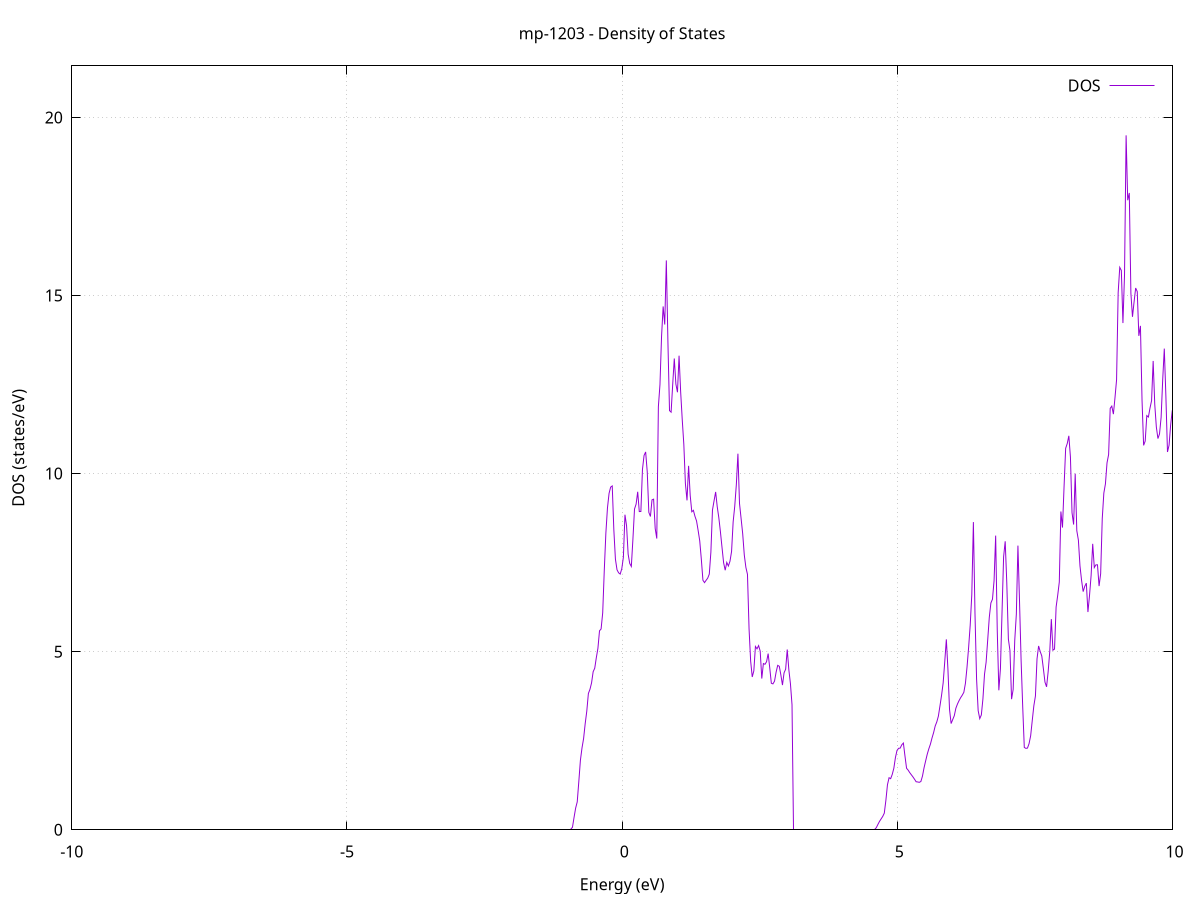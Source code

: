 set title 'mp-1203 - Density of States'
set xlabel 'Energy (eV)'
set ylabel 'DOS (states/eV)'
set grid
set xrange [-10:10]
set yrange [0:21.447]
set xzeroaxis lt -1
set terminal png size 800,600
set output 'mp-1203_dos_gnuplot.png'
plot '-' using 1:2 with lines title 'DOS'
-29.666100 0.000000
-29.637200 0.000000
-29.608300 0.000000
-29.579400 0.000000
-29.550400 0.000000
-29.521500 0.000000
-29.492600 0.000000
-29.463700 0.000000
-29.434800 0.000000
-29.405900 0.000000
-29.377000 0.000000
-29.348100 0.000000
-29.319200 0.000000
-29.290300 0.000000
-29.261400 0.000000
-29.232500 0.000000
-29.203600 0.000000
-29.174600 0.000000
-29.145700 0.000000
-29.116800 0.000000
-29.087900 0.000000
-29.059000 0.000000
-29.030100 0.000000
-29.001200 0.000000
-28.972300 0.000000
-28.943400 0.000000
-28.914500 0.000000
-28.885600 0.000000
-28.856700 0.000000
-28.827700 0.000000
-28.798800 0.000000
-28.769900 0.000000
-28.741000 0.000000
-28.712100 0.000000
-28.683200 0.000000
-28.654300 0.000000
-28.625400 0.000000
-28.596500 0.000000
-28.567600 0.000000
-28.538700 0.000000
-28.509800 0.000000
-28.480900 0.000000
-28.451900 0.000000
-28.423000 0.000000
-28.394100 0.000000
-28.365200 0.000000
-28.336300 0.000000
-28.307400 0.000000
-28.278500 0.000000
-28.249600 0.000000
-28.220700 0.000000
-28.191800 0.000000
-28.162900 0.000000
-28.134000 0.000000
-28.105100 0.000000
-28.076100 0.000000
-28.047200 0.000000
-28.018300 0.000000
-27.989400 0.000000
-27.960500 0.000000
-27.931600 0.000000
-27.902700 0.000000
-27.873800 0.000000
-27.844900 0.000000
-27.816000 0.000000
-27.787100 0.000000
-27.758200 0.000000
-27.729200 0.000000
-27.700300 0.000000
-27.671400 0.000000
-27.642500 0.000000
-27.613600 0.000000
-27.584700 0.000000
-27.555800 0.000000
-27.526900 0.000000
-27.498000 0.000000
-27.469100 0.000000
-27.440200 0.000000
-27.411300 0.000000
-27.382400 0.000000
-27.353400 0.000000
-27.324500 0.000000
-27.295600 0.000000
-27.266700 0.000000
-27.237800 0.000000
-27.208900 0.000000
-27.180000 0.000000
-27.151100 0.000000
-27.122200 0.000000
-27.093300 0.000000
-27.064400 0.000000
-27.035500 0.533200
-27.006600 14.703400
-26.977600 15.151700
-26.948700 12.461500
-26.919800 11.662700
-26.890900 14.917600
-26.862000 34.381900
-26.833100 72.808700
-26.804200 61.928500
-26.775300 25.075800
-26.746400 26.015100
-26.717500 32.331000
-26.688600 22.290800
-26.659700 10.874400
-26.630700 56.695500
-26.601800 78.775900
-26.572900 14.116200
-26.544000 25.270400
-26.515100 33.809100
-26.486200 6.218000
-26.457300 13.876100
-26.428400 28.927500
-26.399500 15.858900
-26.370600 14.419500
-26.341700 22.558600
-26.312800 23.638200
-26.283900 28.482900
-26.254900 13.563600
-26.226000 16.988600
-26.197100 31.205800
-26.168200 42.842200
-26.139300 39.573600
-26.110400 46.830800
-26.081500 32.695600
-26.052600 15.939800
-26.023700 3.967500
-25.994800 0.000000
-25.965900 0.000000
-25.937000 0.000000
-25.908100 0.000000
-25.879100 0.000000
-25.850200 0.000000
-25.821300 0.000000
-25.792400 0.000000
-25.763500 0.000000
-25.734600 0.000000
-25.705700 0.000000
-25.676800 0.000000
-25.647900 0.000000
-25.619000 0.000000
-25.590100 0.000000
-25.561200 0.000000
-25.532200 0.000000
-25.503300 0.000000
-25.474400 0.000000
-25.445500 0.000000
-25.416600 0.000000
-25.387700 0.000000
-25.358800 0.000000
-25.329900 0.000000
-25.301000 0.000000
-25.272100 0.000000
-25.243200 0.000000
-25.214300 0.000000
-25.185400 0.000000
-25.156400 0.000000
-25.127500 0.000000
-25.098600 0.000000
-25.069700 0.000000
-25.040800 0.000000
-25.011900 0.000000
-24.983000 0.000000
-24.954100 0.000000
-24.925200 0.000000
-24.896300 0.000000
-24.867400 0.000000
-24.838500 0.000000
-24.809600 0.000000
-24.780600 0.000000
-24.751700 0.000000
-24.722800 0.000000
-24.693900 0.000000
-24.665000 0.000000
-24.636100 0.000000
-24.607200 0.000000
-24.578300 0.000000
-24.549400 0.000000
-24.520500 0.000000
-24.491600 0.000000
-24.462700 0.000000
-24.433700 0.000000
-24.404800 0.000000
-24.375900 0.000000
-24.347000 0.000000
-24.318100 0.000000
-24.289200 0.000000
-24.260300 0.000000
-24.231400 0.000000
-24.202500 0.000000
-24.173600 0.000000
-24.144700 0.000000
-24.115800 0.000000
-24.086900 0.000000
-24.057900 0.000000
-24.029000 0.000000
-24.000100 0.000000
-23.971200 0.000000
-23.942300 0.000000
-23.913400 0.000000
-23.884500 0.000000
-23.855600 0.000000
-23.826700 0.000000
-23.797800 0.000000
-23.768900 0.000000
-23.740000 0.000000
-23.711100 0.000000
-23.682100 0.000000
-23.653200 0.000000
-23.624300 0.000000
-23.595400 0.000000
-23.566500 0.000000
-23.537600 0.000000
-23.508700 0.000000
-23.479800 0.000000
-23.450900 0.000000
-23.422000 0.000000
-23.393100 0.000000
-23.364200 0.000000
-23.335200 0.000000
-23.306300 0.000000
-23.277400 0.000000
-23.248500 0.000000
-23.219600 0.000000
-23.190700 0.000000
-23.161800 0.000000
-23.132900 0.000000
-23.104000 0.000000
-23.075100 0.000000
-23.046200 0.000000
-23.017300 0.000000
-22.988400 0.000000
-22.959400 0.000000
-22.930500 0.000000
-22.901600 0.000000
-22.872700 0.000000
-22.843800 0.000000
-22.814900 0.000000
-22.786000 0.000000
-22.757100 0.000000
-22.728200 0.000000
-22.699300 0.000000
-22.670400 0.000000
-22.641500 0.000000
-22.612600 0.000000
-22.583600 0.000000
-22.554700 0.000000
-22.525800 0.000000
-22.496900 0.000000
-22.468000 0.000000
-22.439100 0.000000
-22.410200 0.000000
-22.381300 0.000000
-22.352400 0.000000
-22.323500 0.000000
-22.294600 0.000000
-22.265700 0.000000
-22.236700 0.000000
-22.207800 0.000000
-22.178900 0.000000
-22.150000 0.000000
-22.121100 0.000000
-22.092200 0.000000
-22.063300 0.000000
-22.034400 0.000000
-22.005500 0.000000
-21.976600 0.000000
-21.947700 0.000000
-21.918800 0.000000
-21.889900 0.000000
-21.860900 0.000000
-21.832000 0.000000
-21.803100 0.000000
-21.774200 0.000000
-21.745300 0.000000
-21.716400 0.000000
-21.687500 0.000000
-21.658600 0.000000
-21.629700 0.000000
-21.600800 0.000000
-21.571900 0.000000
-21.543000 0.000000
-21.514100 0.000000
-21.485100 0.000000
-21.456200 0.000000
-21.427300 0.000000
-21.398400 0.000000
-21.369500 0.000000
-21.340600 0.000000
-21.311700 0.000000
-21.282800 0.000000
-21.253900 0.000000
-21.225000 0.000000
-21.196100 0.000000
-21.167200 0.000000
-21.138200 0.000000
-21.109300 0.000000
-21.080400 0.000000
-21.051500 0.000000
-21.022600 0.000000
-20.993700 0.000000
-20.964800 0.000000
-20.935900 0.000000
-20.907000 0.000000
-20.878100 0.000000
-20.849200 0.000000
-20.820300 0.000000
-20.791400 0.000000
-20.762400 0.000000
-20.733500 0.000000
-20.704600 0.000000
-20.675700 0.000000
-20.646800 0.000000
-20.617900 0.000000
-20.589000 0.000000
-20.560100 0.000000
-20.531200 0.000000
-20.502300 0.000000
-20.473400 0.000000
-20.444500 0.000000
-20.415600 0.000000
-20.386600 0.000000
-20.357700 0.000000
-20.328800 0.000000
-20.299900 0.000000
-20.271000 0.000000
-20.242100 0.000000
-20.213200 0.000000
-20.184300 0.000000
-20.155400 0.000000
-20.126500 0.000000
-20.097600 0.000000
-20.068700 0.000000
-20.039700 0.000000
-20.010800 0.000000
-19.981900 0.000000
-19.953000 0.000000
-19.924100 0.000000
-19.895200 0.000000
-19.866300 0.000000
-19.837400 0.000000
-19.808500 0.000000
-19.779600 0.000000
-19.750700 0.000000
-19.721800 0.000000
-19.692900 0.000000
-19.663900 0.000000
-19.635000 0.000000
-19.606100 0.000000
-19.577200 0.000000
-19.548300 0.000000
-19.519400 0.000000
-19.490500 0.000000
-19.461600 0.000000
-19.432700 0.000000
-19.403800 0.000000
-19.374900 0.000000
-19.346000 0.000000
-19.317100 0.000000
-19.288100 0.000000
-19.259200 0.000000
-19.230300 0.000000
-19.201400 0.000000
-19.172500 0.000000
-19.143600 0.000000
-19.114700 0.000000
-19.085800 0.000000
-19.056900 0.000000
-19.028000 0.000000
-18.999100 0.000000
-18.970200 0.000000
-18.941200 0.000000
-18.912300 0.000000
-18.883400 0.000000
-18.854500 0.000000
-18.825600 0.000000
-18.796700 0.000000
-18.767800 0.000000
-18.738900 0.000000
-18.710000 0.000000
-18.681100 0.000000
-18.652200 0.000000
-18.623300 0.000000
-18.594400 0.000000
-18.565400 0.000000
-18.536500 0.000000
-18.507600 0.000000
-18.478700 0.000000
-18.449800 0.000000
-18.420900 0.000000
-18.392000 0.000000
-18.363100 0.000000
-18.334200 0.000000
-18.305300 0.000000
-18.276400 0.000000
-18.247500 0.000000
-18.218600 0.000000
-18.189600 0.000000
-18.160700 0.000000
-18.131800 0.000000
-18.102900 0.000000
-18.074000 0.000000
-18.045100 0.000000
-18.016200 0.000000
-17.987300 0.000000
-17.958400 0.000000
-17.929500 0.000000
-17.900600 0.000000
-17.871700 0.000000
-17.842700 0.000000
-17.813800 0.000000
-17.784900 0.000000
-17.756000 0.000000
-17.727100 0.000000
-17.698200 0.000000
-17.669300 0.000000
-17.640400 0.000000
-17.611500 0.000000
-17.582600 0.000000
-17.553700 0.000000
-17.524800 0.000000
-17.495900 0.000000
-17.466900 0.000000
-17.438000 0.000000
-17.409100 0.000000
-17.380200 0.000000
-17.351300 0.000000
-17.322400 0.000000
-17.293500 0.000000
-17.264600 0.000000
-17.235700 0.000000
-17.206800 0.000000
-17.177900 0.000000
-17.149000 0.000000
-17.120100 0.000000
-17.091100 0.000000
-17.062200 0.000000
-17.033300 0.000000
-17.004400 0.000000
-16.975500 0.000000
-16.946600 0.000000
-16.917700 0.000000
-16.888800 0.000000
-16.859900 0.000000
-16.831000 0.000000
-16.802100 0.000000
-16.773200 0.000000
-16.744200 0.000000
-16.715300 0.000000
-16.686400 0.000000
-16.657500 0.000000
-16.628600 0.000000
-16.599700 0.000000
-16.570800 0.000000
-16.541900 0.000000
-16.513000 0.000000
-16.484100 0.000000
-16.455200 0.000000
-16.426300 0.000000
-16.397400 0.000000
-16.368400 0.000000
-16.339500 0.000000
-16.310600 0.000000
-16.281700 0.000000
-16.252800 0.000000
-16.223900 0.000000
-16.195000 0.000000
-16.166100 0.000000
-16.137200 0.000000
-16.108300 0.000000
-16.079400 0.000000
-16.050500 0.000000
-16.021600 0.000000
-15.992600 0.000000
-15.963700 0.000000
-15.934800 0.000000
-15.905900 0.000000
-15.877000 0.000000
-15.848100 0.000000
-15.819200 0.000000
-15.790300 0.000000
-15.761400 0.000000
-15.732500 0.000000
-15.703600 0.000000
-15.674700 0.000000
-15.645800 0.000000
-15.616800 0.000000
-15.587900 0.000000
-15.559000 0.000000
-15.530100 0.000000
-15.501200 0.000000
-15.472300 0.000000
-15.443400 0.000000
-15.414500 0.000000
-15.385600 0.000000
-15.356700 0.000000
-15.327800 0.000000
-15.298900 0.000000
-15.269900 0.000000
-15.241000 0.000000
-15.212100 0.000000
-15.183200 0.000000
-15.154300 0.000000
-15.125400 0.000000
-15.096500 0.000000
-15.067600 0.000000
-15.038700 0.000000
-15.009800 0.000000
-14.980900 0.000000
-14.952000 0.000000
-14.923100 0.000000
-14.894100 0.000000
-14.865200 0.000000
-14.836300 0.000000
-14.807400 0.000000
-14.778500 0.000000
-14.749600 0.000000
-14.720700 0.000000
-14.691800 0.000000
-14.662900 0.000000
-14.634000 0.000000
-14.605100 0.000000
-14.576200 0.000000
-14.547300 0.000000
-14.518300 0.000000
-14.489400 0.000000
-14.460500 0.000000
-14.431600 0.000000
-14.402700 0.000000
-14.373800 0.000000
-14.344900 0.000000
-14.316000 0.000000
-14.287100 0.000000
-14.258200 0.000000
-14.229300 0.000000
-14.200400 0.000000
-14.171400 0.000000
-14.142500 0.000000
-14.113600 0.000000
-14.084700 0.000000
-14.055800 0.000000
-14.026900 0.000000
-13.998000 0.000000
-13.969100 0.000000
-13.940200 0.000000
-13.911300 0.000000
-13.882400 0.000000
-13.853500 0.000000
-13.824600 0.000000
-13.795600 0.000000
-13.766700 0.000000
-13.737800 0.000000
-13.708900 0.000200
-13.680000 0.274400
-13.651100 0.546500
-13.622200 0.699200
-13.593300 0.879600
-13.564400 1.015600
-13.535500 1.183800
-13.506600 1.346900
-13.477700 1.525300
-13.448800 1.728300
-13.419800 1.975300
-13.390900 2.339900
-13.362000 2.413600
-13.333100 2.513400
-13.304200 2.705800
-13.275300 2.907700
-13.246400 3.184600
-13.217500 3.461700
-13.188600 3.303600
-13.159700 3.150500
-13.130800 4.033900
-13.101900 5.325200
-13.072900 5.824700
-13.044000 7.254800
-13.015100 8.039300
-12.986200 10.342300
-12.957300 10.663700
-12.928400 11.234000
-12.899500 11.088100
-12.870600 11.400900
-12.841700 13.547300
-12.812800 12.585200
-12.783900 13.613400
-12.755000 17.789000
-12.726100 14.358800
-12.697100 13.867000
-12.668200 12.648600
-12.639300 10.186200
-12.610400 11.885300
-12.581500 10.795000
-12.552600 5.838000
-12.523700 6.761300
-12.494800 7.446000
-12.465900 2.128600
-12.437000 0.000000
-12.408100 0.896300
-12.379200 15.050800
-12.350300 15.291100
-12.321300 10.923100
-12.292400 9.905300
-12.263500 10.611800
-12.234600 3.592100
-12.205700 0.000000
-12.176800 0.000000
-12.147900 0.000000
-12.119000 0.000000
-12.090100 0.000000
-12.061200 0.000000
-12.032300 0.000000
-12.003400 0.000000
-11.974400 0.000000
-11.945500 0.000000
-11.916600 0.000000
-11.887700 0.000000
-11.858800 0.000000
-11.829900 0.000000
-11.801000 0.000000
-11.772100 0.000000
-11.743200 0.000000
-11.714300 0.000000
-11.685400 0.000000
-11.656500 0.000000
-11.627600 0.000000
-11.598600 0.000000
-11.569700 0.000000
-11.540800 0.000000
-11.511900 0.000000
-11.483000 0.000000
-11.454100 0.000000
-11.425200 0.000000
-11.396300 0.000000
-11.367400 0.000000
-11.338500 0.000000
-11.309600 0.000000
-11.280700 0.000000
-11.251800 0.000000
-11.222800 0.000000
-11.193900 0.000000
-11.165000 0.000000
-11.136100 0.000000
-11.107200 0.000000
-11.078300 0.000000
-11.049400 0.000000
-11.020500 0.000000
-10.991600 0.000000
-10.962700 0.000000
-10.933800 0.000000
-10.904900 0.000000
-10.875900 0.000000
-10.847000 0.000000
-10.818100 0.000000
-10.789200 0.000000
-10.760300 0.000000
-10.731400 0.000000
-10.702500 0.000000
-10.673600 0.000000
-10.644700 0.000000
-10.615800 0.000000
-10.586900 0.000000
-10.558000 0.000000
-10.529100 0.000000
-10.500100 0.000000
-10.471200 0.000000
-10.442300 0.000000
-10.413400 0.000000
-10.384500 0.000000
-10.355600 0.000000
-10.326700 0.000000
-10.297800 0.000000
-10.268900 0.000000
-10.240000 0.000000
-10.211100 0.000000
-10.182200 0.000000
-10.153300 0.000000
-10.124300 0.000000
-10.095400 0.000000
-10.066500 0.000000
-10.037600 0.000000
-10.008700 0.000000
-9.979800 0.000000
-9.950900 0.000000
-9.922000 0.000000
-9.893100 0.000000
-9.864200 0.000000
-9.835300 0.000000
-9.806400 0.000000
-9.777400 0.000000
-9.748500 0.000000
-9.719600 0.000000
-9.690700 0.000000
-9.661800 0.000000
-9.632900 0.000000
-9.604000 0.000000
-9.575100 0.000000
-9.546200 0.000000
-9.517300 0.000000
-9.488400 0.000000
-9.459500 0.000000
-9.430600 0.000000
-9.401600 0.000000
-9.372700 0.000000
-9.343800 0.000000
-9.314900 0.000000
-9.286000 0.000000
-9.257100 0.000000
-9.228200 0.000000
-9.199300 0.000000
-9.170400 0.000000
-9.141500 0.000000
-9.112600 0.000000
-9.083700 0.000000
-9.054800 0.000000
-9.025800 0.000000
-8.996900 0.000000
-8.968000 0.000000
-8.939100 0.000000
-8.910200 0.000000
-8.881300 0.000000
-8.852400 0.000000
-8.823500 0.000000
-8.794600 0.000000
-8.765700 0.000000
-8.736800 0.000000
-8.707900 0.000000
-8.678900 0.000000
-8.650000 0.000000
-8.621100 0.000000
-8.592200 0.000000
-8.563300 0.000000
-8.534400 0.000000
-8.505500 0.000000
-8.476600 0.000000
-8.447700 0.000000
-8.418800 0.000000
-8.389900 0.000000
-8.361000 0.000000
-8.332100 0.000000
-8.303100 0.000000
-8.274200 0.000000
-8.245300 0.000000
-8.216400 0.000000
-8.187500 0.000000
-8.158600 0.000000
-8.129700 0.000000
-8.100800 0.000000
-8.071900 0.000000
-8.043000 0.000000
-8.014100 0.000000
-7.985200 0.000000
-7.956300 0.000000
-7.927300 0.000000
-7.898400 0.000000
-7.869500 0.000000
-7.840600 0.000000
-7.811700 0.000000
-7.782800 0.000000
-7.753900 0.000000
-7.725000 0.000000
-7.696100 0.000000
-7.667200 0.000000
-7.638300 0.000000
-7.609400 0.000000
-7.580400 0.000000
-7.551500 0.000000
-7.522600 0.000000
-7.493700 0.000000
-7.464800 0.000000
-7.435900 0.000000
-7.407000 0.000000
-7.378100 0.000000
-7.349200 0.000000
-7.320300 0.000000
-7.291400 0.000000
-7.262500 0.000000
-7.233600 0.000000
-7.204600 0.000000
-7.175700 0.000000
-7.146800 0.000000
-7.117900 0.000000
-7.089000 0.000000
-7.060100 0.000000
-7.031200 0.000000
-7.002300 0.000000
-6.973400 0.000000
-6.944500 0.000000
-6.915600 0.000000
-6.886700 0.000000
-6.857800 0.000000
-6.828800 0.000000
-6.799900 0.000000
-6.771000 0.000000
-6.742100 0.000000
-6.713200 0.000000
-6.684300 0.000000
-6.655400 0.000000
-6.626500 0.000000
-6.597600 0.000000
-6.568700 0.000000
-6.539800 0.000000
-6.510900 0.000000
-6.481900 0.000000
-6.453000 0.000000
-6.424100 0.000000
-6.395200 0.000000
-6.366300 0.000000
-6.337400 0.000000
-6.308500 0.000000
-6.279600 0.000000
-6.250700 0.000000
-6.221800 0.000000
-6.192900 0.000000
-6.164000 0.000000
-6.135100 0.000000
-6.106100 0.000000
-6.077200 0.000000
-6.048300 0.000000
-6.019400 0.000000
-5.990500 0.000000
-5.961600 0.000000
-5.932700 0.000000
-5.903800 0.000000
-5.874900 0.000000
-5.846000 0.000000
-5.817100 0.000000
-5.788200 0.000000
-5.759300 0.000000
-5.730300 0.000000
-5.701400 0.000000
-5.672500 0.000000
-5.643600 0.000000
-5.614700 0.000000
-5.585800 0.000000
-5.556900 0.000000
-5.528000 0.000000
-5.499100 0.000000
-5.470200 0.000000
-5.441300 0.000000
-5.412400 0.000000
-5.383400 0.000000
-5.354500 0.000000
-5.325600 0.000000
-5.296700 0.000000
-5.267800 0.000000
-5.238900 0.000000
-5.210000 0.000000
-5.181100 0.000000
-5.152200 0.000000
-5.123300 0.000000
-5.094400 0.000000
-5.065500 0.000000
-5.036600 0.000000
-5.007600 0.000000
-4.978700 0.000000
-4.949800 0.000000
-4.920900 0.000000
-4.892000 0.000000
-4.863100 0.000000
-4.834200 0.000000
-4.805300 0.000000
-4.776400 0.000000
-4.747500 0.000000
-4.718600 0.000000
-4.689700 0.000000
-4.660800 0.000000
-4.631800 0.000000
-4.602900 0.000000
-4.574000 0.000000
-4.545100 0.000000
-4.516200 0.000000
-4.487300 0.000000
-4.458400 0.000000
-4.429500 0.000000
-4.400600 0.000000
-4.371700 0.000000
-4.342800 0.000000
-4.313900 0.000000
-4.284900 0.000000
-4.256000 0.000000
-4.227100 0.000000
-4.198200 0.000000
-4.169300 0.000000
-4.140400 0.000000
-4.111500 0.000000
-4.082600 0.000000
-4.053700 0.000000
-4.024800 0.000000
-3.995900 0.000000
-3.967000 0.000000
-3.938100 0.000000
-3.909100 0.000000
-3.880200 0.000000
-3.851300 0.000000
-3.822400 0.000000
-3.793500 0.000000
-3.764600 0.000000
-3.735700 0.000000
-3.706800 0.000000
-3.677900 0.000000
-3.649000 0.000000
-3.620100 0.000000
-3.591200 0.000000
-3.562300 0.000000
-3.533300 0.000000
-3.504400 0.000000
-3.475500 0.000000
-3.446600 0.000000
-3.417700 0.000000
-3.388800 0.000000
-3.359900 0.000000
-3.331000 0.000000
-3.302100 0.000000
-3.273200 0.000000
-3.244300 0.000000
-3.215400 0.000000
-3.186400 0.000000
-3.157500 0.000000
-3.128600 0.000000
-3.099700 0.000000
-3.070800 0.000000
-3.041900 0.000000
-3.013000 0.000000
-2.984100 0.000000
-2.955200 0.000000
-2.926300 0.000000
-2.897400 0.000000
-2.868500 0.000000
-2.839600 0.000000
-2.810600 0.000000
-2.781700 0.000000
-2.752800 0.000000
-2.723900 0.000000
-2.695000 0.000000
-2.666100 0.000000
-2.637200 0.000000
-2.608300 0.000000
-2.579400 0.000000
-2.550500 0.000000
-2.521600 0.000000
-2.492700 0.000000
-2.463800 0.000000
-2.434800 0.000000
-2.405900 0.000000
-2.377000 0.000000
-2.348100 0.000000
-2.319200 0.000000
-2.290300 0.000000
-2.261400 0.000000
-2.232500 0.000000
-2.203600 0.000000
-2.174700 0.000000
-2.145800 0.000000
-2.116900 0.000000
-2.087900 0.000000
-2.059000 0.000000
-2.030100 0.000000
-2.001200 0.000000
-1.972300 0.000000
-1.943400 0.000000
-1.914500 0.000000
-1.885600 0.000000
-1.856700 0.000000
-1.827800 0.000000
-1.798900 0.000000
-1.770000 0.000000
-1.741100 0.000000
-1.712100 0.000000
-1.683200 0.000000
-1.654300 0.000000
-1.625400 0.000000
-1.596500 0.000000
-1.567600 0.000000
-1.538700 0.000000
-1.509800 0.000000
-1.480900 0.000000
-1.452000 0.000000
-1.423100 0.000000
-1.394200 0.000000
-1.365300 0.000000
-1.336300 0.000000
-1.307400 0.000000
-1.278500 0.000000
-1.249600 0.000000
-1.220700 0.000000
-1.191800 0.000000
-1.162900 0.000000
-1.134000 0.000000
-1.105100 0.000000
-1.076200 0.000000
-1.047300 0.000000
-1.018400 0.000000
-0.989500 0.000000
-0.960500 0.000000
-0.931600 0.000000
-0.902700 0.070000
-0.873800 0.348300
-0.844900 0.609200
-0.816000 0.783100
-0.787100 1.357300
-0.758200 1.954800
-0.729300 2.298600
-0.700400 2.561100
-0.671500 2.977800
-0.642600 3.327500
-0.613600 3.825700
-0.584700 3.944100
-0.555800 4.123800
-0.526900 4.437100
-0.498000 4.535300
-0.469100 4.832800
-0.440200 5.093700
-0.411300 5.586000
-0.382400 5.637000
-0.353500 6.086800
-0.324600 7.286700
-0.295700 8.333000
-0.266800 9.036900
-0.237800 9.443800
-0.208900 9.620500
-0.180000 9.653200
-0.151100 8.426900
-0.122200 7.598000
-0.093300 7.299100
-0.064400 7.214400
-0.035500 7.179300
-0.006600 7.328000
0.022300 7.650200
0.051200 8.845500
0.080100 8.538500
0.109000 7.737200
0.138000 7.476500
0.166900 7.393300
0.195800 8.162600
0.224700 9.006100
0.253600 9.142000
0.282500 9.489300
0.311400 8.934100
0.340300 8.935800
0.369200 10.116600
0.398100 10.509100
0.427000 10.608100
0.455900 10.053200
0.484900 8.911400
0.513800 8.796200
0.542700 9.262500
0.571600 9.281800
0.600500 8.459800
0.629400 8.176600
0.658300 11.878100
0.687200 12.497700
0.716100 13.853400
0.745000 14.692800
0.773900 14.185200
0.802800 15.985900
0.831700 13.700600
0.860700 11.767900
0.889600 11.724900
0.918500 12.496300
0.947400 13.232400
0.976300 12.514000
1.005200 12.284000
1.034100 13.310400
1.063000 12.299300
1.091900 11.516200
1.120800 10.819400
1.149700 9.714600
1.178600 9.247600
1.207500 10.218600
1.236500 9.388500
1.265400 8.928100
1.294300 8.968600
1.323200 8.800400
1.352100 8.669500
1.381000 8.401400
1.409900 8.110900
1.438800 7.596300
1.467700 7.006600
1.496600 6.938900
1.525500 7.004200
1.554400 7.064600
1.583400 7.177500
1.612300 7.794100
1.641200 8.976600
1.670100 9.236300
1.699000 9.485400
1.727900 9.068000
1.756800 8.760200
1.785700 8.365100
1.814600 7.927600
1.843500 7.498100
1.872400 7.286900
1.901300 7.506400
1.930200 7.406400
1.959200 7.537700
1.988100 7.812600
2.017000 8.644600
2.045900 9.083000
2.074800 9.687300
2.103700 10.559400
2.132600 9.159700
2.161500 8.737500
2.190400 8.311700
2.219300 7.716000
2.248200 7.367700
2.277100 7.171700
2.306000 5.641300
2.335000 4.735600
2.363900 4.290700
2.392800 4.461300
2.421700 5.146600
2.450600 5.080400
2.479500 5.171300
2.508400 5.016300
2.537300 4.246200
2.566200 4.666700
2.595100 4.646400
2.624000 4.717800
2.652900 4.946100
2.681900 4.547200
2.710800 4.114000
2.739700 4.095800
2.768600 4.172300
2.797500 4.424800
2.826400 4.616400
2.855300 4.589900
2.884200 4.345500
2.913100 4.063600
2.942000 4.406100
2.970900 4.508100
2.999800 5.061800
3.028700 4.495900
3.057700 4.104400
3.086600 3.509100
3.115500 0.000000
3.144400 0.000000
3.173300 0.000000
3.202200 0.000000
3.231100 0.000000
3.260000 0.000000
3.288900 0.000000
3.317800 0.000000
3.346700 0.000000
3.375600 0.000000
3.404500 0.000000
3.433500 0.000000
3.462400 0.000000
3.491300 0.000000
3.520200 0.000000
3.549100 0.000000
3.578000 0.000000
3.606900 0.000000
3.635800 0.000000
3.664700 0.000000
3.693600 0.000000
3.722500 0.000000
3.751400 0.000000
3.780400 0.000000
3.809300 0.000000
3.838200 0.000000
3.867100 0.000000
3.896000 0.000000
3.924900 0.000000
3.953800 0.000000
3.982700 0.000000
4.011600 0.000000
4.040500 0.000000
4.069400 0.000000
4.098300 0.000000
4.127200 0.000000
4.156200 0.000000
4.185100 0.000000
4.214000 0.000000
4.242900 0.000000
4.271800 0.000000
4.300700 0.000000
4.329600 0.000000
4.358500 0.000000
4.387400 0.000000
4.416300 0.000000
4.445200 0.000000
4.474100 0.000000
4.503000 0.000000
4.532000 0.000000
4.560900 0.000000
4.589800 0.010200
4.618700 0.060900
4.647600 0.151800
4.676500 0.235800
4.705400 0.304900
4.734300 0.373400
4.763200 0.466000
4.792100 0.823600
4.821000 1.265000
4.849900 1.461000
4.878900 1.435400
4.907800 1.555500
4.936700 1.726500
4.965600 2.028000
4.994500 2.227600
5.023400 2.287500
5.052300 2.292900
5.081200 2.386400
5.110100 2.435100
5.139000 2.070900
5.167900 1.726800
5.196800 1.674100
5.225700 1.604000
5.254700 1.544500
5.283600 1.485200
5.312500 1.419200
5.341400 1.348400
5.370300 1.342500
5.399200 1.332400
5.428100 1.355500
5.457000 1.507200
5.485900 1.741800
5.514800 1.934000
5.543700 2.121300
5.572600 2.273600
5.601500 2.404400
5.630500 2.577600
5.659400 2.728300
5.688300 2.914100
5.717200 3.027700
5.746100 3.190200
5.775000 3.479000
5.803900 3.775300
5.832800 4.121100
5.861700 4.717600
5.890600 5.345100
5.919500 4.508600
5.948400 3.383600
5.977400 2.982100
6.006300 3.093700
6.035200 3.203100
6.064100 3.413500
6.093000 3.531100
6.121900 3.626600
6.150800 3.709800
6.179700 3.778400
6.208600 3.859400
6.237500 4.112200
6.266400 4.565300
6.295300 5.113900
6.324200 5.741300
6.353200 6.601600
6.382100 8.639600
6.411000 6.085600
6.439900 4.237600
6.468800 3.345300
6.497700 3.119800
6.526600 3.224100
6.555500 3.676000
6.584400 4.367500
6.613300 4.703200
6.642200 5.326500
6.671100 5.962600
6.700000 6.367600
6.729000 6.472500
6.757900 6.995400
6.786800 8.258400
6.815700 5.603200
6.844600 3.916300
6.873500 4.522200
6.902400 6.098500
6.931300 7.665100
6.960200 8.099700
6.989100 6.925700
7.018000 5.353600
7.046900 5.026700
7.075900 3.666800
7.104800 3.939900
7.133700 5.317600
7.162600 6.052600
7.191500 7.977200
7.220400 6.413100
7.249300 4.749900
7.278200 3.460500
7.307100 2.311500
7.336000 2.285800
7.364900 2.293600
7.393800 2.417600
7.422700 2.639900
7.451700 3.066500
7.480600 3.480400
7.509500 3.756400
7.538400 4.799700
7.567300 5.160600
7.596200 5.004100
7.625100 4.879500
7.654000 4.521400
7.682900 4.144300
7.711800 4.013100
7.740700 4.441100
7.769600 4.998900
7.798500 5.914500
7.827500 5.041900
7.856400 5.073100
7.885300 6.254300
7.914200 6.581800
7.943100 6.956000
7.972000 8.935800
8.000900 8.485400
8.029800 9.638200
8.058700 10.710300
8.087600 10.844000
8.116500 11.060400
8.145400 10.465200
8.174400 8.902300
8.203300 8.570000
8.232200 9.997600
8.261100 8.397700
8.290000 8.132600
8.318900 7.407000
8.347800 7.002700
8.376700 6.686600
8.405600 6.835500
8.434500 6.925300
8.463400 6.113800
8.492300 6.578000
8.521200 7.139600
8.550200 8.028800
8.579100 7.362500
8.608000 7.437600
8.636900 7.439300
8.665800 6.842200
8.694700 7.189700
8.723600 8.736400
8.752500 9.453900
8.781400 9.711400
8.810300 10.302000
8.839200 10.534400
8.868100 11.832300
8.897000 11.894800
8.926000 11.669300
8.954900 12.129200
8.983800 12.633500
9.012700 15.081100
9.041600 15.790600
9.070500 15.702800
9.099400 14.226000
9.128300 15.575900
9.157200 19.497400
9.186100 17.675200
9.215000 17.878800
9.243900 15.063400
9.272900 14.401100
9.301800 14.818400
9.330700 15.210500
9.359600 15.110000
9.388500 13.866900
9.417400 14.147200
9.446300 12.070500
9.475200 10.792200
9.504100 10.913700
9.533000 11.628100
9.561900 11.587900
9.590800 11.836800
9.619700 12.046900
9.648700 13.162100
9.677600 11.943500
9.706500 11.307900
9.735400 10.983500
9.764300 11.115100
9.793200 11.578600
9.822100 12.637800
9.851000 13.509600
9.879900 12.169600
9.908800 10.607100
9.937700 10.797500
9.966600 11.369800
9.995500 11.767200
10.024500 11.783200
10.053400 11.122700
10.082300 11.703600
10.111200 12.658000
10.140100 12.949600
10.169000 11.783800
10.197900 10.642200
10.226800 11.877300
10.255700 12.717400
10.284600 11.843900
10.313500 11.714300
10.342400 12.185200
10.371400 12.912100
10.400300 16.633800
10.429200 10.782500
10.458100 10.012800
10.487000 11.145800
10.515900 12.117000
10.544800 13.430700
10.573700 12.884400
10.602600 13.606000
10.631500 10.489100
10.660400 10.539500
10.689300 11.487600
10.718200 9.134700
10.747200 7.822000
10.776100 7.483300
10.805000 7.227700
10.833900 6.253000
10.862800 6.258700
10.891700 6.153900
10.920600 6.122600
10.949500 6.102100
10.978400 5.593400
11.007300 5.125000
11.036200 4.935800
11.065100 5.344300
11.094000 5.465900
11.123000 5.500800
11.151900 4.939000
11.180800 4.575900
11.209700 4.848300
11.238600 7.018100
11.267500 7.282500
11.296400 7.176600
11.325300 8.298200
11.354200 7.714700
11.383100 7.476500
11.412000 7.308300
11.440900 7.540200
11.469900 6.667200
11.498800 5.824200
11.527700 7.475500
11.556600 5.344300
11.585500 4.093100
11.614400 4.072100
11.643300 4.006200
11.672200 4.301700
11.701100 4.621300
11.730000 5.002900
11.758900 4.284700
11.787800 3.664200
11.816700 3.370400
11.845700 2.835700
11.874600 2.323400
11.903500 1.973800
11.932400 1.708800
11.961300 1.419500
11.990200 1.206200
12.019100 1.256000
12.048000 1.374900
12.076900 1.374700
12.105800 1.440900
12.134700 1.530000
12.163600 1.619100
12.192500 1.749300
12.221500 1.837500
12.250400 1.911900
12.279300 2.032900
12.308200 2.182300
12.337100 2.268300
12.366000 2.436300
12.394900 2.639900
12.423800 2.721500
12.452700 2.739300
12.481600 2.617500
12.510500 2.497700
12.539400 2.509300
12.568300 2.372400
12.597300 2.247800
12.626200 1.837500
12.655100 1.315800
12.684000 1.163600
12.712900 1.056400
12.741800 0.951100
12.770700 0.854500
12.799600 0.815500
12.828500 0.836100
12.857400 0.863300
12.886300 0.834400
12.915200 0.861600
12.944200 0.962700
12.973100 1.078600
13.002000 1.159600
13.030900 1.375900
13.059800 1.406900
13.088700 1.516500
13.117600 1.627100
13.146500 1.711300
13.175400 1.775700
13.204300 1.784500
13.233200 1.787400
13.262100 1.811000
13.291000 1.845100
13.320000 1.889400
13.348900 1.942000
13.377800 1.990500
13.406700 2.045900
13.435600 2.081100
13.464500 2.159000
13.493400 2.447900
13.522300 2.213700
13.551200 2.078200
13.580100 1.982600
13.609000 1.888100
13.637900 1.785000
13.666800 1.699900
13.695800 1.679300
13.724700 1.689900
13.753600 1.618800
13.782500 1.579900
13.811400 1.628200
13.840300 2.136900
13.869200 2.201900
13.898100 2.193200
13.927000 2.165400
13.955900 2.215100
13.984800 2.129400
14.013700 2.069600
14.042700 2.083500
14.071600 2.134100
14.100500 2.123900
14.129400 2.079100
14.158300 2.084000
14.187200 2.107900
14.216100 2.187000
14.245000 2.139000
14.273900 2.221200
14.302800 2.447000
14.331700 2.342900
14.360600 2.168400
14.389500 2.168900
14.418500 2.180400
14.447400 2.066900
14.476300 2.079700
14.505200 2.109200
14.534100 2.061600
14.563000 2.072900
14.591900 2.111600
14.620800 2.144700
14.649700 2.193600
14.678600 2.248200
14.707500 2.421600
14.736400 2.472800
14.765300 2.461200
14.794300 2.470800
14.823200 2.534200
14.852100 2.300400
14.881000 2.249600
14.909900 2.232400
14.938800 2.185500
14.967700 2.078300
14.996600 2.018100
15.025500 1.940500
15.054400 1.952100
15.083300 1.894900
15.112200 1.853000
15.141200 1.865500
15.170100 1.905300
15.199000 1.950400
15.227900 2.007900
15.256800 2.079400
15.285700 2.492600
15.314600 2.314800
15.343500 2.197700
15.372400 2.082100
15.401300 2.079400
15.430200 2.073400
15.459100 2.102700
15.488000 2.179100
15.517000 2.337000
15.545900 2.272300
15.574800 2.318800
15.603700 2.448000
15.632600 2.605600
15.661500 2.803500
15.690400 2.906700
15.719300 2.833700
15.748200 2.861400
15.777100 2.920300
15.806000 2.877100
15.834900 2.783600
15.863800 2.713000
15.892800 2.614500
15.921700 3.072000
15.950600 3.379000
15.979500 3.534300
16.008400 2.709400
16.037300 2.466900
16.066200 2.359500
16.095100 2.336300
16.124000 2.350300
16.152900 2.402600
16.181800 2.461400
16.210700 2.536200
16.239700 2.555100
16.268600 2.562200
16.297500 2.600200
16.326400 2.564900
16.355300 2.579200
16.384200 2.572100
16.413100 2.571100
16.442000 2.601600
16.470900 2.638800
16.499800 2.668300
16.528700 2.747100
16.557600 2.811100
16.586500 2.798800
16.615500 2.767700
16.644400 2.667200
16.673300 2.578400
16.702200 2.490900
16.731100 2.397100
16.760000 2.358200
16.788900 2.337500
16.817800 2.306200
16.846700 2.354300
16.875600 2.223600
16.904500 2.156300
16.933400 2.168200
16.962300 2.077300
16.991300 2.002000
17.020200 2.111200
17.049100 2.224800
17.078000 2.224800
17.106900 2.375600
17.135800 2.409600
17.164700 2.428700
17.193600 2.373300
17.222500 2.302300
17.251400 1.889100
17.280300 1.565600
17.309200 1.381300
17.338200 1.268000
17.367100 1.211700
17.396000 0.964200
17.424900 0.954300
17.453800 1.106900
17.482700 1.465600
17.511600 1.975900
17.540500 2.591500
17.569400 4.095500
17.598300 3.991200
17.627200 4.016300
17.656100 4.199100
17.685000 4.153100
17.714000 4.348400
17.742900 3.947500
17.771800 3.482300
17.800700 3.184800
17.829600 3.015900
17.858500 2.981300
17.887400 2.995100
17.916300 2.911700
17.945200 2.726700
17.974100 2.383100
18.003000 2.028800
18.031900 1.883100
18.060800 1.755300
18.089800 1.745700
18.118700 1.988300
18.147600 1.988700
18.176500 2.145100
18.205400 2.372800
18.234300 2.384500
18.263200 2.326200
18.292100 2.448500
18.321000 2.659400
18.349900 2.831400
18.378800 2.711600
18.407700 2.603900
18.436700 2.545700
18.465600 2.565400
18.494500 2.646400
18.523400 2.577200
18.552300 2.581700
18.581200 2.626500
18.610100 2.793900
18.639000 2.922000
18.667900 2.796800
18.696800 2.828100
18.725700 2.896400
18.754600 2.803200
18.783500 2.663600
18.812500 2.549500
18.841400 2.527500
18.870300 2.507800
18.899200 2.487700
18.928100 2.434200
18.957000 2.392600
18.985900 2.385800
19.014800 2.427800
19.043700 2.425200
19.072600 2.480700
19.101500 2.650500
19.130400 2.754900
19.159300 2.846500
19.188300 2.913600
19.217200 2.989500
19.246100 3.041500
19.275000 3.157400
19.303900 3.457700
19.332800 3.814900
19.361700 4.222800
19.390600 4.404000
19.419500 4.325500
19.448400 4.284500
19.477300 4.060500
19.506200 4.070900
19.535200 4.422600
19.564100 4.792000
19.593000 5.057000
19.621900 5.366500
19.650800 6.065500
19.679700 6.399400
19.708600 6.469100
19.737500 6.397100
19.766400 6.163900
19.795300 5.912700
19.824200 5.689400
19.853100 4.876700
19.882000 4.288200
19.911000 4.001300
19.939900 4.117700
19.968800 4.564600
19.997700 5.074900
20.026600 5.464700
20.055500 5.219300
20.084400 4.936500
20.113300 4.758000
20.142200 4.730400
20.171100 4.583600
20.200000 4.331200
20.228900 4.149500
20.257800 4.146700
20.286800 4.275100
20.315700 4.666500
20.344600 5.010100
20.373500 5.130400
20.402400 4.595300
20.431300 4.828500
20.460200 5.235600
20.489100 5.358500
20.518000 4.936600
20.546900 4.562400
20.575800 4.157100
20.604700 3.795300
20.633700 3.614000
20.662600 3.812700
20.691500 3.519400
20.720400 3.307800
20.749300 3.320100
20.778200 3.405800
20.807100 3.541100
20.836000 3.734400
20.864900 3.985500
20.893800 4.011300
20.922700 3.752900
20.951600 4.231500
20.980500 4.386600
21.009500 3.912900
21.038400 3.806500
21.067300 3.954600
21.096200 4.299000
21.125100 4.675400
21.154000 4.919300
21.182900 5.184300
21.211800 5.430300
21.240700 5.932900
21.269600 5.771200
21.298500 5.958300
21.327400 5.719300
21.356300 5.324500
21.385300 5.069600
21.414200 4.912400
21.443100 4.413100
21.472000 4.261100
21.500900 4.308500
21.529800 4.286100
21.558700 4.213100
21.587600 4.276700
21.616500 4.006000
21.645400 4.073500
21.674300 4.191400
21.703200 4.492000
21.732200 4.940300
21.761100 5.346900
21.790000 5.136300
21.818900 4.991300
21.847800 4.886000
21.876700 4.660500
21.905600 4.640000
21.934500 4.521900
21.963400 4.477000
21.992300 4.510800
22.021200 4.630500
22.050100 4.548500
22.079000 4.342900
22.108000 4.269300
22.136900 4.251200
22.165800 4.265600
22.194700 3.827400
22.223600 3.785700
22.252500 3.794300
22.281400 3.770100
22.310300 3.780400
22.339200 4.062000
22.368100 4.016600
22.397000 4.177200
22.425900 4.443200
22.454800 4.393300
22.483800 4.547000
22.512700 4.464900
22.541600 4.306400
22.570500 4.157100
22.599400 3.718200
22.628300 3.476300
22.657200 3.254400
22.686100 3.083400
22.715000 2.923800
22.743900 2.795900
22.772800 2.674900
22.801700 2.606100
22.830700 2.581800
22.859600 2.526800
22.888500 2.478100
22.917400 2.475200
22.946300 2.601900
22.975200 2.740700
23.004100 2.936200
23.033000 2.993300
23.061900 3.138900
23.090800 3.276100
23.119700 3.168100
23.148600 3.204900
23.177500 3.304300
23.206500 3.288500
23.235400 3.103500
23.264300 2.963400
23.293200 2.882900
23.322100 2.837600
23.351000 2.728300
23.379900 2.586900
23.408800 2.454800
23.437700 2.370300
23.466600 2.283700
23.495500 2.226200
23.524400 2.227400
23.553300 2.304100
23.582300 2.335700
23.611200 2.427000
23.640100 2.467800
23.669000 2.450800
23.697900 2.464000
23.726800 2.527700
23.755700 2.537400
23.784600 2.513200
23.813500 2.523300
23.842400 2.593400
23.871300 2.678100
23.900200 2.884500
23.929200 2.938700
23.958100 3.182600
23.987000 3.501400
24.015900 3.760100
24.044800 3.856200
24.073700 3.728500
24.102600 3.686800
24.131500 3.761600
24.160400 3.809200
24.189300 3.916900
24.218200 4.184200
24.247100 4.223600
24.276000 4.246000
24.305000 4.048700
24.333900 4.333800
24.362800 3.953500
24.391700 3.790300
24.420600 3.726500
24.449500 3.790300
24.478400 3.723600
24.507300 3.888300
24.536200 4.272600
24.565100 4.423400
24.594000 4.570900
24.622900 4.843800
24.651800 4.815600
24.680800 4.772900
24.709700 4.349400
24.738600 3.890900
24.767500 3.586600
24.796400 3.408200
24.825300 3.254800
24.854200 3.099100
24.883100 2.848000
24.912000 2.599700
24.940900 2.140700
24.969800 1.930000
24.998700 1.765200
25.027700 1.738800
25.056600 1.758400
25.085500 1.854100
25.114400 1.513600
25.143300 1.102500
25.172200 0.648100
25.201100 0.359200
25.230000 0.152400
25.258900 0.126300
25.287800 0.104500
25.316700 0.085000
25.345600 0.068000
25.374500 0.053500
25.403500 0.041400
25.432400 0.028900
25.461300 0.013000
25.490200 0.003500
25.519100 0.000000
25.548000 0.000000
25.576900 0.000000
25.605800 0.000000
25.634700 0.000000
25.663600 0.000000
25.692500 0.000000
25.721400 0.000000
25.750300 0.000000
25.779300 0.000000
25.808200 0.000000
25.837100 0.000000
25.866000 0.000000
25.894900 0.000000
25.923800 0.000000
25.952700 0.000000
25.981600 0.000000
26.010500 0.000000
26.039400 0.000000
26.068300 0.000000
26.097200 0.000000
26.126100 0.000000
26.155100 0.000000
26.184000 0.000000
26.212900 0.000000
26.241800 0.000000
26.270700 0.000000
26.299600 0.000000
26.328500 0.000000
26.357400 0.000000
26.386300 0.000000
26.415200 0.000000
26.444100 0.000000
26.473000 0.000000
26.502000 0.000000
26.530900 0.000000
26.559800 0.000000
26.588700 0.000000
26.617600 0.000000
26.646500 0.000000
26.675400 0.000000
26.704300 0.000000
26.733200 0.000000
26.762100 0.000000
26.791000 0.000000
26.819900 0.000000
26.848800 0.000000
26.877800 0.000000
26.906700 0.000000
26.935600 0.000000
26.964500 0.000000
26.993400 0.000000
27.022300 0.000000
27.051200 0.000000
27.080100 0.000000
27.109000 0.000000
27.137900 0.000000
27.166800 0.000000
27.195700 0.000000
27.224600 0.000000
27.253600 0.000000
27.282500 0.000000
27.311400 0.000000
27.340300 0.000000
27.369200 0.000000
27.398100 0.000000
27.427000 0.000000
27.455900 0.000000
27.484800 0.000000
27.513700 0.000000
27.542600 0.000000
27.571500 0.000000
27.600500 0.000000
27.629400 0.000000
27.658300 0.000000
27.687200 0.000000
27.716100 0.000000
27.745000 0.000000
27.773900 0.000000
27.802800 0.000000
27.831700 0.000000
27.860600 0.000000
27.889500 0.000000
27.918400 0.000000
27.947300 0.000000
27.976300 0.000000
28.005200 0.000000
28.034100 0.000000
28.063000 0.000000
28.091900 0.000000
28.120800 0.000000
28.149700 0.000000
e
